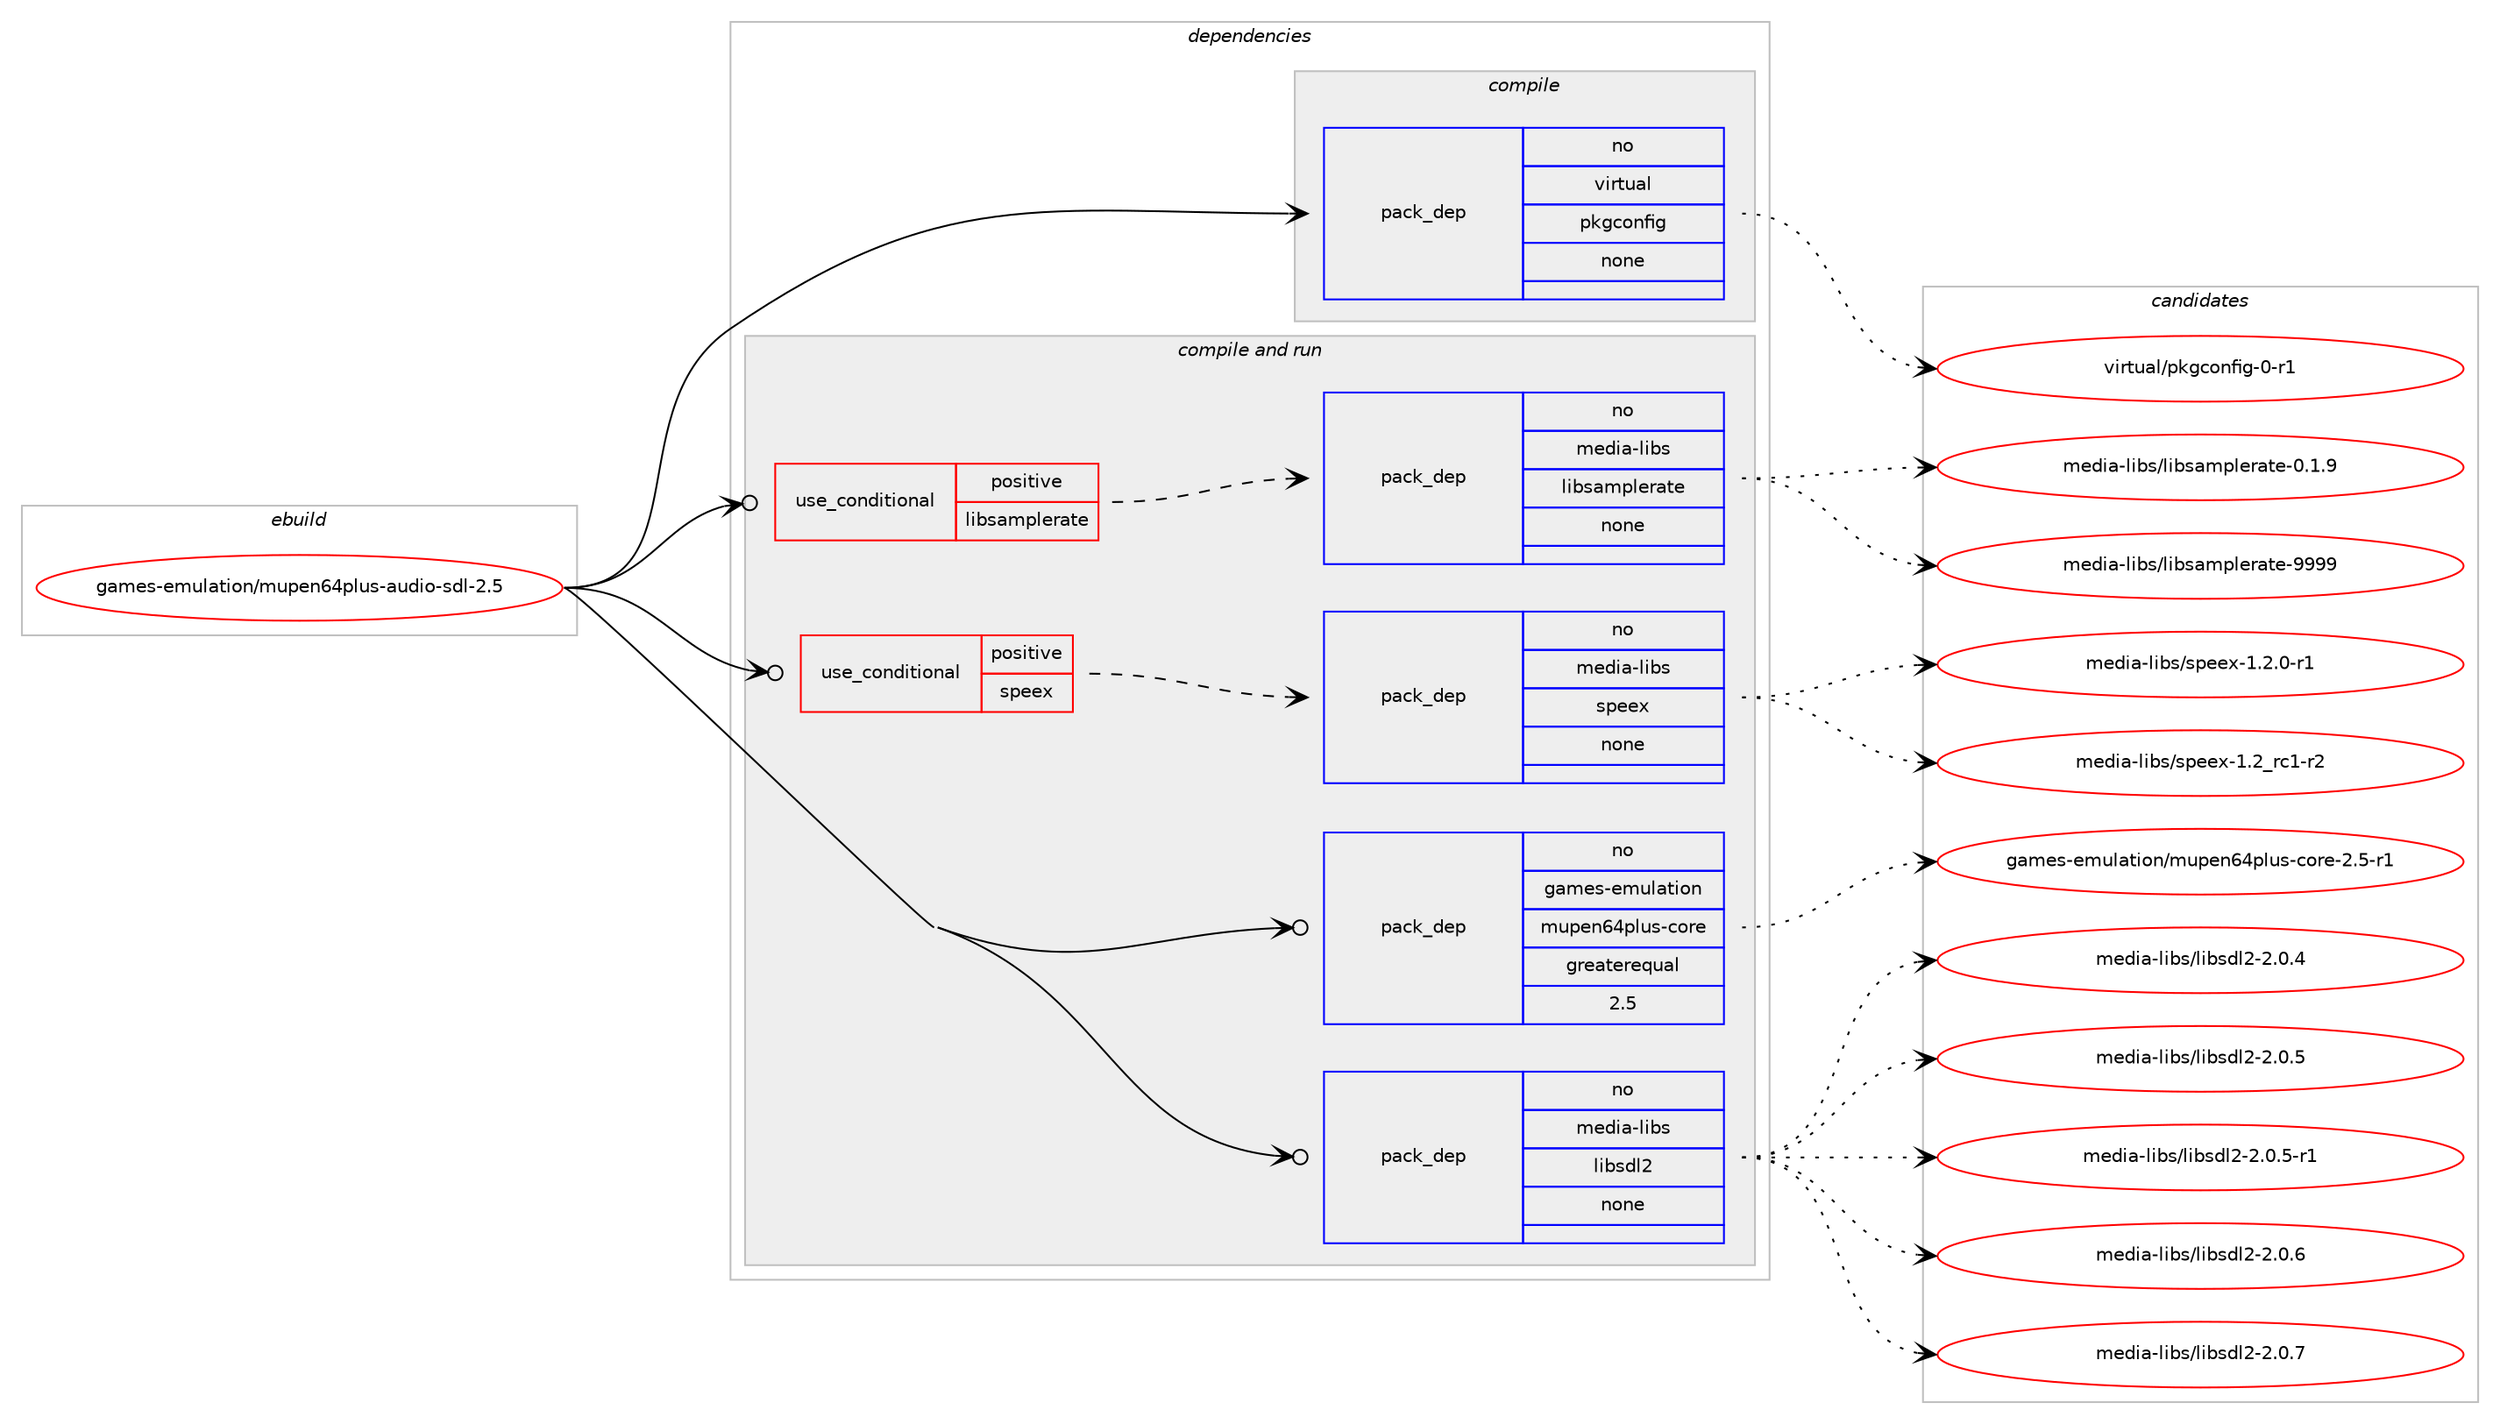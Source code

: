 digraph prolog {

# *************
# Graph options
# *************

newrank=true;
concentrate=true;
compound=true;
graph [rankdir=LR,fontname=Helvetica,fontsize=10,ranksep=1.5];#, ranksep=2.5, nodesep=0.2];
edge  [arrowhead=vee];
node  [fontname=Helvetica,fontsize=10];

# **********
# The ebuild
# **********

subgraph cluster_leftcol {
color=gray;
rank=same;
label=<<i>ebuild</i>>;
id [label="games-emulation/mupen64plus-audio-sdl-2.5", color=red, width=4, href="../games-emulation/mupen64plus-audio-sdl-2.5.svg"];
}

# ****************
# The dependencies
# ****************

subgraph cluster_midcol {
color=gray;
label=<<i>dependencies</i>>;
subgraph cluster_compile {
fillcolor="#eeeeee";
style=filled;
label=<<i>compile</i>>;
subgraph pack212309 {
dependency296812 [label=<<TABLE BORDER="0" CELLBORDER="1" CELLSPACING="0" CELLPADDING="4" WIDTH="220"><TR><TD ROWSPAN="6" CELLPADDING="30">pack_dep</TD></TR><TR><TD WIDTH="110">no</TD></TR><TR><TD>virtual</TD></TR><TR><TD>pkgconfig</TD></TR><TR><TD>none</TD></TR><TR><TD></TD></TR></TABLE>>, shape=none, color=blue];
}
id:e -> dependency296812:w [weight=20,style="solid",arrowhead="vee"];
}
subgraph cluster_compileandrun {
fillcolor="#eeeeee";
style=filled;
label=<<i>compile and run</i>>;
subgraph cond80031 {
dependency296813 [label=<<TABLE BORDER="0" CELLBORDER="1" CELLSPACING="0" CELLPADDING="4"><TR><TD ROWSPAN="3" CELLPADDING="10">use_conditional</TD></TR><TR><TD>positive</TD></TR><TR><TD>libsamplerate</TD></TR></TABLE>>, shape=none, color=red];
subgraph pack212310 {
dependency296814 [label=<<TABLE BORDER="0" CELLBORDER="1" CELLSPACING="0" CELLPADDING="4" WIDTH="220"><TR><TD ROWSPAN="6" CELLPADDING="30">pack_dep</TD></TR><TR><TD WIDTH="110">no</TD></TR><TR><TD>media-libs</TD></TR><TR><TD>libsamplerate</TD></TR><TR><TD>none</TD></TR><TR><TD></TD></TR></TABLE>>, shape=none, color=blue];
}
dependency296813:e -> dependency296814:w [weight=20,style="dashed",arrowhead="vee"];
}
id:e -> dependency296813:w [weight=20,style="solid",arrowhead="odotvee"];
subgraph cond80032 {
dependency296815 [label=<<TABLE BORDER="0" CELLBORDER="1" CELLSPACING="0" CELLPADDING="4"><TR><TD ROWSPAN="3" CELLPADDING="10">use_conditional</TD></TR><TR><TD>positive</TD></TR><TR><TD>speex</TD></TR></TABLE>>, shape=none, color=red];
subgraph pack212311 {
dependency296816 [label=<<TABLE BORDER="0" CELLBORDER="1" CELLSPACING="0" CELLPADDING="4" WIDTH="220"><TR><TD ROWSPAN="6" CELLPADDING="30">pack_dep</TD></TR><TR><TD WIDTH="110">no</TD></TR><TR><TD>media-libs</TD></TR><TR><TD>speex</TD></TR><TR><TD>none</TD></TR><TR><TD></TD></TR></TABLE>>, shape=none, color=blue];
}
dependency296815:e -> dependency296816:w [weight=20,style="dashed",arrowhead="vee"];
}
id:e -> dependency296815:w [weight=20,style="solid",arrowhead="odotvee"];
subgraph pack212312 {
dependency296817 [label=<<TABLE BORDER="0" CELLBORDER="1" CELLSPACING="0" CELLPADDING="4" WIDTH="220"><TR><TD ROWSPAN="6" CELLPADDING="30">pack_dep</TD></TR><TR><TD WIDTH="110">no</TD></TR><TR><TD>games-emulation</TD></TR><TR><TD>mupen64plus-core</TD></TR><TR><TD>greaterequal</TD></TR><TR><TD>2.5</TD></TR></TABLE>>, shape=none, color=blue];
}
id:e -> dependency296817:w [weight=20,style="solid",arrowhead="odotvee"];
subgraph pack212313 {
dependency296818 [label=<<TABLE BORDER="0" CELLBORDER="1" CELLSPACING="0" CELLPADDING="4" WIDTH="220"><TR><TD ROWSPAN="6" CELLPADDING="30">pack_dep</TD></TR><TR><TD WIDTH="110">no</TD></TR><TR><TD>media-libs</TD></TR><TR><TD>libsdl2</TD></TR><TR><TD>none</TD></TR><TR><TD></TD></TR></TABLE>>, shape=none, color=blue];
}
id:e -> dependency296818:w [weight=20,style="solid",arrowhead="odotvee"];
}
subgraph cluster_run {
fillcolor="#eeeeee";
style=filled;
label=<<i>run</i>>;
}
}

# **************
# The candidates
# **************

subgraph cluster_choices {
rank=same;
color=gray;
label=<<i>candidates</i>>;

subgraph choice212309 {
color=black;
nodesep=1;
choice11810511411611797108471121071039911111010210510345484511449 [label="virtual/pkgconfig-0-r1", color=red, width=4,href="../virtual/pkgconfig-0-r1.svg"];
dependency296812:e -> choice11810511411611797108471121071039911111010210510345484511449:w [style=dotted,weight="100"];
}
subgraph choice212310 {
color=black;
nodesep=1;
choice10910110010597451081059811547108105981159710911210810111497116101454846494657 [label="media-libs/libsamplerate-0.1.9", color=red, width=4,href="../media-libs/libsamplerate-0.1.9.svg"];
choice109101100105974510810598115471081059811597109112108101114971161014557575757 [label="media-libs/libsamplerate-9999", color=red, width=4,href="../media-libs/libsamplerate-9999.svg"];
dependency296814:e -> choice10910110010597451081059811547108105981159710911210810111497116101454846494657:w [style=dotted,weight="100"];
dependency296814:e -> choice109101100105974510810598115471081059811597109112108101114971161014557575757:w [style=dotted,weight="100"];
}
subgraph choice212311 {
color=black;
nodesep=1;
choice109101100105974510810598115471151121011011204549465046484511449 [label="media-libs/speex-1.2.0-r1", color=red, width=4,href="../media-libs/speex-1.2.0-r1.svg"];
choice10910110010597451081059811547115112101101120454946509511499494511450 [label="media-libs/speex-1.2_rc1-r2", color=red, width=4,href="../media-libs/speex-1.2_rc1-r2.svg"];
dependency296816:e -> choice109101100105974510810598115471151121011011204549465046484511449:w [style=dotted,weight="100"];
dependency296816:e -> choice10910110010597451081059811547115112101101120454946509511499494511450:w [style=dotted,weight="100"];
}
subgraph choice212312 {
color=black;
nodesep=1;
choice1039710910111545101109117108971161051111104710911711210111054521121081171154599111114101455046534511449 [label="games-emulation/mupen64plus-core-2.5-r1", color=red, width=4,href="../games-emulation/mupen64plus-core-2.5-r1.svg"];
dependency296817:e -> choice1039710910111545101109117108971161051111104710911711210111054521121081171154599111114101455046534511449:w [style=dotted,weight="100"];
}
subgraph choice212313 {
color=black;
nodesep=1;
choice109101100105974510810598115471081059811510010850455046484652 [label="media-libs/libsdl2-2.0.4", color=red, width=4,href="../media-libs/libsdl2-2.0.4.svg"];
choice109101100105974510810598115471081059811510010850455046484653 [label="media-libs/libsdl2-2.0.5", color=red, width=4,href="../media-libs/libsdl2-2.0.5.svg"];
choice1091011001059745108105981154710810598115100108504550464846534511449 [label="media-libs/libsdl2-2.0.5-r1", color=red, width=4,href="../media-libs/libsdl2-2.0.5-r1.svg"];
choice109101100105974510810598115471081059811510010850455046484654 [label="media-libs/libsdl2-2.0.6", color=red, width=4,href="../media-libs/libsdl2-2.0.6.svg"];
choice109101100105974510810598115471081059811510010850455046484655 [label="media-libs/libsdl2-2.0.7", color=red, width=4,href="../media-libs/libsdl2-2.0.7.svg"];
dependency296818:e -> choice109101100105974510810598115471081059811510010850455046484652:w [style=dotted,weight="100"];
dependency296818:e -> choice109101100105974510810598115471081059811510010850455046484653:w [style=dotted,weight="100"];
dependency296818:e -> choice1091011001059745108105981154710810598115100108504550464846534511449:w [style=dotted,weight="100"];
dependency296818:e -> choice109101100105974510810598115471081059811510010850455046484654:w [style=dotted,weight="100"];
dependency296818:e -> choice109101100105974510810598115471081059811510010850455046484655:w [style=dotted,weight="100"];
}
}

}
